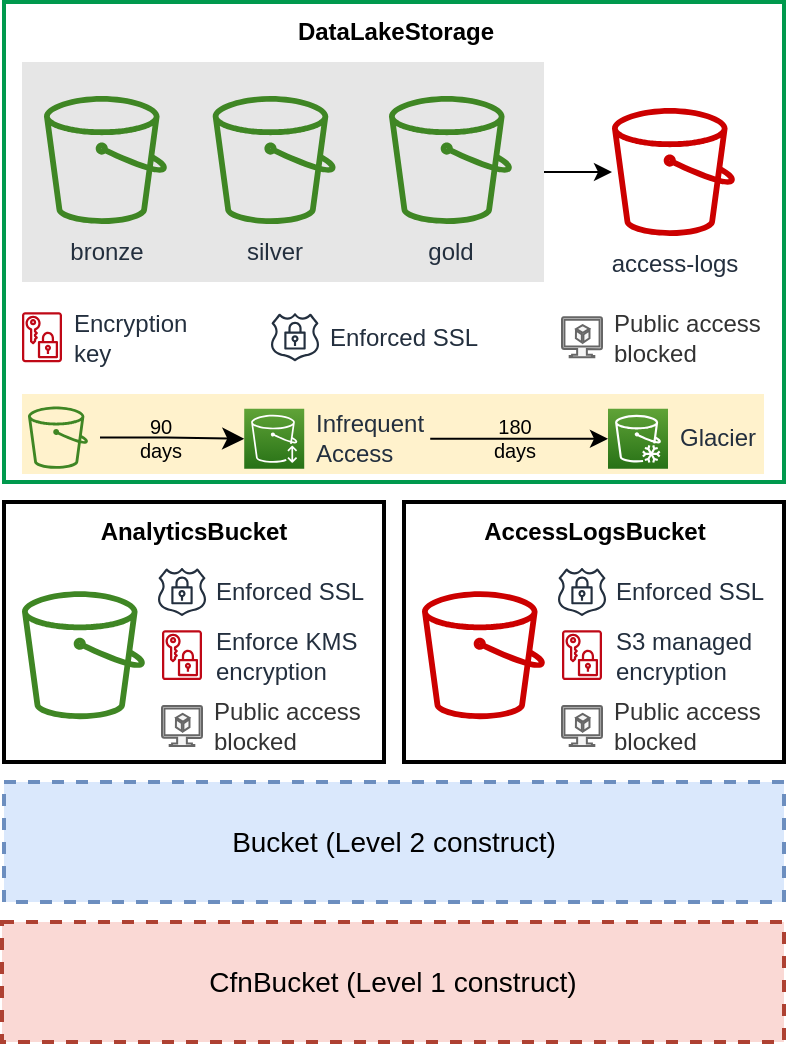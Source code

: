 <mxfile version="21.6.9" type="device" pages="3">
  <diagram id="8QoGL5_KE23dWj9nmXSr" name="adsf-data-lake">
    <mxGraphModel dx="1710" dy="-2157" grid="1" gridSize="10" guides="1" tooltips="1" connect="1" arrows="1" fold="1" page="1" pageScale="1" pageWidth="850" pageHeight="1100" math="0" shadow="0">
      <root>
        <mxCell id="0" />
        <mxCell id="1" parent="0" />
        <mxCell id="kRMHfiHr7dQ66X-y3se4-2" value="" style="rounded=0;whiteSpace=wrap;html=1;labelBackgroundColor=none;labelBorderColor=none;strokeColor=#00994D;strokeWidth=2;fontSize=12;fontColor=#000000;fillColor=none;verticalAlign=top;" vertex="1" parent="1">
          <mxGeometry x="201" y="3430" width="390" height="240" as="geometry" />
        </mxCell>
        <mxCell id="kRMHfiHr7dQ66X-y3se4-39" value="" style="rounded=0;whiteSpace=wrap;html=1;dashed=1;strokeColor=none;fillColor=#fff2cc;" vertex="1" parent="1">
          <mxGeometry x="210" y="3626" width="371" height="40" as="geometry" />
        </mxCell>
        <mxCell id="kRMHfiHr7dQ66X-y3se4-8" value="Bucket (Level 2 construct)" style="rounded=0;whiteSpace=wrap;html=1;fillColor=#dae8fc;strokeColor=#6c8ebf;fontSize=14;dashed=1;strokeWidth=2;" vertex="1" parent="1">
          <mxGeometry x="201" y="3820" width="390" height="60" as="geometry" />
        </mxCell>
        <mxCell id="kRMHfiHr7dQ66X-y3se4-9" value="CfnBucket (Level 1 construct)" style="rounded=0;whiteSpace=wrap;html=1;fillColor=#fad9d5;strokeColor=#ae4132;fontSize=14;dashed=1;strokeWidth=2;" vertex="1" parent="1">
          <mxGeometry x="200" y="3890" width="391" height="60" as="geometry" />
        </mxCell>
        <mxCell id="kRMHfiHr7dQ66X-y3se4-10" value="" style="rounded=0;whiteSpace=wrap;html=1;labelPosition=center;verticalLabelPosition=middle;align=center;verticalAlign=middle;horizontal=1;spacingBottom=34;strokeWidth=2;" vertex="1" parent="1">
          <mxGeometry x="201" y="3680" width="190" height="130" as="geometry" />
        </mxCell>
        <mxCell id="kRMHfiHr7dQ66X-y3se4-27" style="edgeStyle=orthogonalEdgeStyle;rounded=0;orthogonalLoop=1;jettySize=auto;html=1;exitX=1;exitY=0.5;exitDx=0;exitDy=0;" edge="1" parent="1" source="kRMHfiHr7dQ66X-y3se4-3" target="kRMHfiHr7dQ66X-y3se4-26">
          <mxGeometry relative="1" as="geometry" />
        </mxCell>
        <mxCell id="kRMHfiHr7dQ66X-y3se4-3" value="" style="rounded=0;whiteSpace=wrap;html=1;dashed=1;fontColor=#000000;strokeColor=none;fillColor=#E6E6E6;" vertex="1" parent="1">
          <mxGeometry x="210" y="3460" width="261" height="110" as="geometry" />
        </mxCell>
        <mxCell id="kRMHfiHr7dQ66X-y3se4-4" value="bronze" style="sketch=0;outlineConnect=0;fontColor=#232F3E;gradientColor=none;fillColor=#3F8624;strokeColor=none;dashed=0;verticalLabelPosition=bottom;verticalAlign=top;align=center;html=1;fontSize=12;fontStyle=0;aspect=fixed;pointerEvents=1;shape=mxgraph.aws4.bucket;" vertex="1" parent="1">
          <mxGeometry x="221" y="3477" width="61.5" height="64" as="geometry" />
        </mxCell>
        <mxCell id="kRMHfiHr7dQ66X-y3se4-5" value="silver" style="sketch=0;outlineConnect=0;fontColor=#232F3E;gradientColor=none;fillColor=#3F8624;strokeColor=none;dashed=0;verticalLabelPosition=bottom;verticalAlign=top;align=center;html=1;fontSize=12;fontStyle=0;aspect=fixed;pointerEvents=1;shape=mxgraph.aws4.bucket;" vertex="1" parent="1">
          <mxGeometry x="305.36" y="3477" width="61.5" height="64" as="geometry" />
        </mxCell>
        <mxCell id="kRMHfiHr7dQ66X-y3se4-6" value="&lt;div&gt;Encryption&lt;/div&gt;&lt;div&gt;key&lt;br&gt;&lt;/div&gt;" style="sketch=0;outlineConnect=0;fontColor=#232F3E;gradientColor=none;fillColor=#BF0816;strokeColor=none;dashed=0;verticalLabelPosition=middle;verticalAlign=middle;align=left;html=1;fontSize=12;fontStyle=0;aspect=fixed;pointerEvents=1;shape=mxgraph.aws4.data_encryption_key;rounded=1;labelBackgroundColor=none;labelBorderColor=none;strokeWidth=2;labelPosition=right;spacingLeft=4;" vertex="1" parent="1">
          <mxGeometry x="210" y="3585" width="20" height="25.22" as="geometry" />
        </mxCell>
        <mxCell id="kRMHfiHr7dQ66X-y3se4-11" value="" style="sketch=0;outlineConnect=0;fontColor=#232F3E;gradientColor=none;fillColor=#3F8624;strokeColor=none;dashed=0;verticalLabelPosition=bottom;verticalAlign=top;align=center;html=1;fontSize=12;fontStyle=0;aspect=fixed;pointerEvents=1;shape=mxgraph.aws4.bucket;" vertex="1" parent="1">
          <mxGeometry x="210" y="3724.58" width="61.5" height="64" as="geometry" />
        </mxCell>
        <mxCell id="kRMHfiHr7dQ66X-y3se4-13" value="&lt;div&gt;Enforced SSL&lt;/div&gt;" style="sketch=0;outlineConnect=0;fontColor=#232F3E;gradientColor=none;strokeColor=#232F3E;fillColor=#ffffff;dashed=0;verticalLabelPosition=middle;verticalAlign=middle;align=left;html=1;fontSize=12;fontStyle=0;aspect=fixed;shape=mxgraph.aws4.resourceIcon;resIcon=mxgraph.aws4.ssl_padlock;labelPosition=right;spacingLeft=0;" vertex="1" parent="1">
          <mxGeometry x="275.0" y="3710" width="30" height="30" as="geometry" />
        </mxCell>
        <mxCell id="kRMHfiHr7dQ66X-y3se4-14" value="&lt;div&gt;Enforce KMS&lt;/div&gt;&lt;div&gt;encryption&lt;br&gt;&lt;/div&gt;" style="sketch=0;outlineConnect=0;fontColor=#232F3E;gradientColor=none;fillColor=#BF0816;strokeColor=none;dashed=0;verticalLabelPosition=middle;verticalAlign=middle;align=left;html=1;fontSize=12;fontStyle=0;aspect=fixed;pointerEvents=1;shape=mxgraph.aws4.data_encryption_key;labelPosition=right;spacingRight=4;spacingLeft=5;" vertex="1" parent="1">
          <mxGeometry x="280" y="3744" width="20" height="25.16" as="geometry" />
        </mxCell>
        <mxCell id="kRMHfiHr7dQ66X-y3se4-16" value="AnalyticsBucket" style="text;html=1;strokeColor=none;fillColor=none;align=center;verticalAlign=middle;whiteSpace=wrap;rounded=0;fontStyle=1" vertex="1" parent="1">
          <mxGeometry x="216" y="3680" width="160" height="30" as="geometry" />
        </mxCell>
        <mxCell id="kRMHfiHr7dQ66X-y3se4-17" value="" style="rounded=0;whiteSpace=wrap;html=1;labelPosition=center;verticalLabelPosition=middle;align=center;verticalAlign=middle;horizontal=1;spacingBottom=34;strokeWidth=2;" vertex="1" parent="1">
          <mxGeometry x="401" y="3680" width="190" height="130" as="geometry" />
        </mxCell>
        <mxCell id="kRMHfiHr7dQ66X-y3se4-18" value="" style="sketch=0;outlineConnect=0;fontColor=#232F3E;gradientColor=none;fillColor=#CC0000;strokeColor=none;dashed=0;verticalLabelPosition=bottom;verticalAlign=top;align=center;html=1;fontSize=12;fontStyle=0;aspect=fixed;pointerEvents=1;shape=mxgraph.aws4.bucket;" vertex="1" parent="1">
          <mxGeometry x="410" y="3724.58" width="61.5" height="64" as="geometry" />
        </mxCell>
        <mxCell id="kRMHfiHr7dQ66X-y3se4-19" value="&lt;div&gt;Enforced SSL&lt;/div&gt;" style="sketch=0;outlineConnect=0;fontColor=#232F3E;gradientColor=none;strokeColor=#232F3E;fillColor=#ffffff;dashed=0;verticalLabelPosition=middle;verticalAlign=middle;align=left;html=1;fontSize=12;fontStyle=0;aspect=fixed;shape=mxgraph.aws4.resourceIcon;resIcon=mxgraph.aws4.ssl_padlock;labelPosition=right;spacingLeft=0;" vertex="1" parent="1">
          <mxGeometry x="475.0" y="3710" width="30" height="30" as="geometry" />
        </mxCell>
        <mxCell id="kRMHfiHr7dQ66X-y3se4-20" value="&lt;div&gt;S3 managed&lt;/div&gt;&lt;div&gt;encryption&lt;br&gt;&lt;/div&gt;" style="sketch=0;outlineConnect=0;fontColor=#232F3E;gradientColor=none;fillColor=#BF0816;strokeColor=none;dashed=0;verticalLabelPosition=middle;verticalAlign=middle;align=left;html=1;fontSize=12;fontStyle=0;aspect=fixed;pointerEvents=1;shape=mxgraph.aws4.data_encryption_key;labelPosition=right;spacingRight=4;spacingLeft=5;" vertex="1" parent="1">
          <mxGeometry x="480" y="3744" width="20" height="25.16" as="geometry" />
        </mxCell>
        <mxCell id="kRMHfiHr7dQ66X-y3se4-21" value="AccessLogsBucket" style="text;html=1;strokeColor=none;fillColor=none;align=center;verticalAlign=middle;whiteSpace=wrap;rounded=0;fontStyle=1;strokeWidth=3;" vertex="1" parent="1">
          <mxGeometry x="393.5" y="3680" width="205" height="30" as="geometry" />
        </mxCell>
        <mxCell id="kRMHfiHr7dQ66X-y3se4-24" value="DataLakeStorage" style="text;html=1;strokeColor=none;fillColor=none;align=center;verticalAlign=middle;whiteSpace=wrap;rounded=0;fontStyle=1" vertex="1" parent="1">
          <mxGeometry x="317.11" y="3430" width="160" height="30" as="geometry" />
        </mxCell>
        <mxCell id="kRMHfiHr7dQ66X-y3se4-25" value="gold" style="sketch=0;outlineConnect=0;fontColor=#232F3E;gradientColor=none;fillColor=#3F8624;strokeColor=none;dashed=0;verticalLabelPosition=bottom;verticalAlign=top;align=center;html=1;fontSize=12;fontStyle=0;aspect=fixed;pointerEvents=1;shape=mxgraph.aws4.bucket;" vertex="1" parent="1">
          <mxGeometry x="393.5" y="3477" width="61.5" height="64" as="geometry" />
        </mxCell>
        <mxCell id="kRMHfiHr7dQ66X-y3se4-26" value="access-logs" style="sketch=0;outlineConnect=0;fontColor=#232F3E;gradientColor=none;fillColor=#CC0000;strokeColor=none;dashed=0;verticalLabelPosition=bottom;verticalAlign=top;align=center;html=1;fontSize=12;fontStyle=0;aspect=fixed;pointerEvents=1;shape=mxgraph.aws4.bucket;" vertex="1" parent="1">
          <mxGeometry x="505" y="3483" width="61.5" height="64" as="geometry" />
        </mxCell>
        <mxCell id="kRMHfiHr7dQ66X-y3se4-28" value="&lt;div&gt;Enforced SSL&lt;/div&gt;" style="sketch=0;outlineConnect=0;fontColor=#232F3E;gradientColor=none;strokeColor=#232F3E;fillColor=#ffffff;dashed=0;verticalLabelPosition=middle;verticalAlign=middle;align=left;html=1;fontSize=12;fontStyle=0;aspect=fixed;shape=mxgraph.aws4.resourceIcon;resIcon=mxgraph.aws4.ssl_padlock;labelPosition=right;spacingLeft=0;" vertex="1" parent="1">
          <mxGeometry x="331.5" y="3582.61" width="30" height="30" as="geometry" />
        </mxCell>
        <mxCell id="kRMHfiHr7dQ66X-y3se4-37" style="edgeStyle=orthogonalEdgeStyle;rounded=0;orthogonalLoop=1;jettySize=auto;html=1;sourcePerimeterSpacing=63;" edge="1" parent="1" source="kRMHfiHr7dQ66X-y3se4-29" target="kRMHfiHr7dQ66X-y3se4-36">
          <mxGeometry relative="1" as="geometry" />
        </mxCell>
        <mxCell id="kRMHfiHr7dQ66X-y3se4-29" value="&lt;div style=&quot;font-size: 12px;&quot;&gt;Infrequent&lt;/div&gt;&lt;div style=&quot;font-size: 12px;&quot;&gt;Access&lt;br style=&quot;font-size: 12px;&quot;&gt;&lt;/div&gt;" style="sketch=0;points=[[0,0,0],[0.25,0,0],[0.5,0,0],[0.75,0,0],[1,0,0],[0,1,0],[0.25,1,0],[0.5,1,0],[0.75,1,0],[1,1,0],[0,0.25,0],[0,0.5,0],[0,0.75,0],[1,0.25,0],[1,0.5,0],[1,0.75,0]];outlineConnect=0;fontColor=#232F3E;gradientColor=#60A337;gradientDirection=north;fillColor=#277116;strokeColor=#ffffff;dashed=0;verticalLabelPosition=middle;verticalAlign=middle;align=left;html=1;fontSize=12;fontStyle=0;aspect=fixed;shape=mxgraph.aws4.resourceIcon;resIcon=mxgraph.aws4.infrequent_access_storage_class;labelPosition=right;spacingLeft=4;" vertex="1" parent="1">
          <mxGeometry x="321.11" y="3633.4" width="30" height="30" as="geometry" />
        </mxCell>
        <mxCell id="kRMHfiHr7dQ66X-y3se4-33" style="edgeStyle=orthogonalEdgeStyle;rounded=0;orthogonalLoop=1;jettySize=auto;html=1;sourcePerimeterSpacing=6;endSize=8;" edge="1" parent="1" source="kRMHfiHr7dQ66X-y3se4-30" target="kRMHfiHr7dQ66X-y3se4-29">
          <mxGeometry relative="1" as="geometry" />
        </mxCell>
        <mxCell id="kRMHfiHr7dQ66X-y3se4-34" value="&lt;div&gt;90&lt;/div&gt;&lt;div&gt;days&lt;/div&gt;" style="edgeLabel;html=1;align=center;verticalAlign=middle;resizable=0;points=[];fontSize=10;labelBackgroundColor=none;" vertex="1" connectable="0" parent="kRMHfiHr7dQ66X-y3se4-33">
          <mxGeometry x="0.201" y="2" relative="1" as="geometry">
            <mxPoint x="-13" y="1" as="offset" />
          </mxGeometry>
        </mxCell>
        <mxCell id="kRMHfiHr7dQ66X-y3se4-30" value="" style="sketch=0;outlineConnect=0;fontColor=#232F3E;gradientColor=none;fillColor=#3F8624;strokeColor=none;dashed=0;verticalLabelPosition=bottom;verticalAlign=top;align=center;html=1;fontSize=12;fontStyle=0;aspect=fixed;pointerEvents=1;shape=mxgraph.aws4.bucket;" vertex="1" parent="1">
          <mxGeometry x="213" y="3632.19" width="30" height="31.21" as="geometry" />
        </mxCell>
        <mxCell id="kRMHfiHr7dQ66X-y3se4-36" value="Glacier" style="sketch=0;points=[[0,0,0],[0.25,0,0],[0.5,0,0],[0.75,0,0],[1,0,0],[0,1,0],[0.25,1,0],[0.5,1,0],[0.75,1,0],[1,1,0],[0,0.25,0],[0,0.5,0],[0,0.75,0],[1,0.25,0],[1,0.5,0],[1,0.75,0]];outlineConnect=0;fontColor=#232F3E;gradientColor=#60A337;gradientDirection=north;fillColor=#277116;strokeColor=#ffffff;dashed=0;verticalLabelPosition=middle;verticalAlign=middle;align=left;html=1;fontSize=12;fontStyle=0;aspect=fixed;shape=mxgraph.aws4.resourceIcon;resIcon=mxgraph.aws4.glacier;labelPosition=right;spacingLeft=4;" vertex="1" parent="1">
          <mxGeometry x="503" y="3633.4" width="30" height="30" as="geometry" />
        </mxCell>
        <mxCell id="kRMHfiHr7dQ66X-y3se4-38" value="&lt;div&gt;180&lt;/div&gt;&lt;div&gt;days&lt;/div&gt;" style="edgeLabel;html=1;align=center;verticalAlign=middle;resizable=0;points=[];fontSize=10;labelBackgroundColor=none;" vertex="1" connectable="0" parent="1">
          <mxGeometry x="294.004" y="3655.424" as="geometry">
            <mxPoint x="162" y="-8" as="offset" />
          </mxGeometry>
        </mxCell>
        <mxCell id="kRMHfiHr7dQ66X-y3se4-40" value="&lt;div&gt;Public access&lt;/div&gt;&lt;div&gt;blocked&lt;br&gt;&lt;/div&gt;" style="verticalLabelPosition=middle;html=1;verticalAlign=middle;align=left;strokeColor=#666666;fillColor=#f5f5f5;shape=mxgraph.azure.virtual_machine_feature;pointerEvents=1;fontColor=#333333;labelPosition=right;spacingLeft=4;" vertex="1" parent="1">
          <mxGeometry x="480" y="3587.61" width="20" height="20" as="geometry" />
        </mxCell>
        <mxCell id="kRMHfiHr7dQ66X-y3se4-41" value="&lt;div&gt;Public access&lt;/div&gt;&lt;div&gt;blocked&lt;br&gt;&lt;/div&gt;" style="verticalLabelPosition=middle;html=1;verticalAlign=middle;align=left;strokeColor=#666666;fillColor=#f5f5f5;shape=mxgraph.azure.virtual_machine_feature;pointerEvents=1;fontColor=#333333;labelPosition=right;spacingLeft=4;" vertex="1" parent="1">
          <mxGeometry x="280" y="3782" width="20" height="20" as="geometry" />
        </mxCell>
        <mxCell id="kRMHfiHr7dQ66X-y3se4-42" value="&lt;div&gt;Public access&lt;/div&gt;&lt;div&gt;blocked&lt;br&gt;&lt;/div&gt;" style="verticalLabelPosition=middle;html=1;verticalAlign=middle;align=left;strokeColor=#666666;fillColor=#f5f5f5;shape=mxgraph.azure.virtual_machine_feature;pointerEvents=1;fontColor=#333333;labelPosition=right;spacingLeft=4;" vertex="1" parent="1">
          <mxGeometry x="480" y="3782" width="20" height="20" as="geometry" />
        </mxCell>
      </root>
    </mxGraphModel>
  </diagram>
  <diagram id="Vlrb12W_S6oZ7JnPwWX3" name="adsf-data-catalog">
    <mxGraphModel dx="1578" dy="-2245" grid="1" gridSize="10" guides="1" tooltips="1" connect="1" arrows="1" fold="1" page="1" pageScale="1" pageWidth="850" pageHeight="1100" math="0" shadow="0">
      <root>
        <mxCell id="0" />
        <mxCell id="1" parent="0" />
        <mxCell id="nHiqci7y5wepmIj_4Yfp-1" value="" style="rounded=0;whiteSpace=wrap;html=1;labelBackgroundColor=none;labelBorderColor=none;strokeColor=#00994D;strokeWidth=2;fontSize=12;fontColor=#000000;fillColor=none;verticalAlign=top;" vertex="1" parent="1">
          <mxGeometry x="230" y="3370" width="390" height="240" as="geometry" />
        </mxCell>
        <mxCell id="nHiqci7y5wepmIj_4Yfp-2" value="" style="rounded=0;whiteSpace=wrap;html=1;fillColor=none;strokeColor=#4c27aa;strokeWidth=2;" vertex="1" parent="1">
          <mxGeometry x="240" y="3403.08" width="230" height="196.92" as="geometry" />
        </mxCell>
        <mxCell id="nHiqci7y5wepmIj_4Yfp-3" value="DataCatalogDatabase" style="text;html=1;strokeColor=none;fillColor=none;align=center;verticalAlign=middle;whiteSpace=wrap;rounded=0;fontStyle=1" vertex="1" parent="1">
          <mxGeometry x="345" y="3370" width="160" height="30" as="geometry" />
        </mxCell>
        <mxCell id="nHiqci7y5wepmIj_4Yfp-4" value="Glue Data Catalog" style="sketch=0;outlineConnect=0;fontColor=#232F3E;gradientColor=none;fillColor=#4D27AA;strokeColor=none;dashed=0;verticalLabelPosition=middle;verticalAlign=top;align=left;html=1;fontSize=12;fontStyle=0;aspect=fixed;pointerEvents=1;shape=mxgraph.aws4.glue_data_catalog;labelPosition=right;spacingBottom=0;spacingTop=-2;spacingLeft=7;" vertex="1" parent="1">
          <mxGeometry x="247" y="3410" width="30" height="32.5" as="geometry" />
        </mxCell>
        <mxCell id="nHiqci7y5wepmIj_4Yfp-5" style="edgeStyle=orthogonalEdgeStyle;rounded=0;orthogonalLoop=1;jettySize=auto;html=1;strokeWidth=2;" edge="1" parent="1" source="nHiqci7y5wepmIj_4Yfp-7" target="nHiqci7y5wepmIj_4Yfp-12">
          <mxGeometry relative="1" as="geometry" />
        </mxCell>
        <mxCell id="nHiqci7y5wepmIj_4Yfp-6" style="edgeStyle=orthogonalEdgeStyle;rounded=0;orthogonalLoop=1;jettySize=auto;html=1;strokeWidth=2;targetPerimeterSpacing=2;sourcePerimeterSpacing=14;" edge="1" parent="1" source="nHiqci7y5wepmIj_4Yfp-7" target="nHiqci7y5wepmIj_4Yfp-10">
          <mxGeometry relative="1" as="geometry" />
        </mxCell>
        <mxCell id="nHiqci7y5wepmIj_4Yfp-7" value="Crawler" style="sketch=0;outlineConnect=0;fontColor=#232F3E;gradientColor=none;fillColor=#4D27AA;strokeColor=none;dashed=0;verticalLabelPosition=bottom;verticalAlign=top;align=center;html=1;fontSize=12;fontStyle=0;aspect=fixed;pointerEvents=1;shape=mxgraph.aws4.glue_crawlers;spacingTop=-6;" vertex="1" parent="1">
          <mxGeometry x="520" y="3450.18" width="50" height="50" as="geometry" />
        </mxCell>
        <mxCell id="nHiqci7y5wepmIj_4Yfp-8" value="&lt;div&gt;CfnDatabase&lt;/div&gt;&lt;div&gt;(Level 1 construct)&lt;/div&gt;" style="rounded=0;whiteSpace=wrap;html=1;fillColor=#fad9d5;strokeColor=#ae4132;fontSize=14;dashed=1;strokeWidth=2;" vertex="1" parent="1">
          <mxGeometry x="230" y="3624" width="190" height="60" as="geometry" />
        </mxCell>
        <mxCell id="nHiqci7y5wepmIj_4Yfp-9" value="&lt;div&gt;CfnCrawler&lt;/div&gt;&lt;div&gt;(Level 1 construct)&lt;/div&gt;" style="rounded=0;whiteSpace=wrap;html=1;fillColor=#fad9d5;strokeColor=#ae4132;fontSize=14;dashed=1;strokeWidth=2;" vertex="1" parent="1">
          <mxGeometry x="430" y="3624" width="190" height="60" as="geometry" />
        </mxCell>
        <mxCell id="nHiqci7y5wepmIj_4Yfp-10" value="Location bucket" style="sketch=0;outlineConnect=0;fontColor=#232F3E;gradientColor=none;fillColor=#3f8624;strokeColor=none;dashed=1;verticalLabelPosition=bottom;verticalAlign=top;align=center;html=1;fontSize=12;fontStyle=0;aspect=fixed;pointerEvents=1;shape=mxgraph.aws4.bucket;fillStyle=auto;" vertex="1" parent="1">
          <mxGeometry x="525" y="3540" width="40" height="41.63" as="geometry" />
        </mxCell>
        <mxCell id="nHiqci7y5wepmIj_4Yfp-11" value="" style="rounded=0;whiteSpace=wrap;html=1;fillColor=none;strokeColor=#4d27aa;dashed=1;" vertex="1" parent="1">
          <mxGeometry x="250" y="3490" width="210" height="100" as="geometry" />
        </mxCell>
        <mxCell id="nHiqci7y5wepmIj_4Yfp-12" value="Database" style="html=1;verticalLabelPosition=bottom;align=center;labelBackgroundColor=#ffffff;verticalAlign=top;strokeWidth=2;strokeColor=#4D27AA;shadow=0;dashed=0;shape=mxgraph.ios7.icons.data;rounded=1;labelBorderColor=#FFFFFF;fontSize=12;fontColor=#000000;fillColor=default;gradientColor=none;labelPosition=center;spacingLeft=4;aspect=fixed;" vertex="1" parent="1">
          <mxGeometry x="330" y="3450" width="50" height="50.18" as="geometry" />
        </mxCell>
        <mxCell id="nHiqci7y5wepmIj_4Yfp-13" value="" style="sketch=0;outlineConnect=0;fontColor=#232F3E;gradientColor=none;fillColor=#A3A3A3;strokeColor=none;dashed=0;verticalLabelPosition=bottom;verticalAlign=top;align=center;html=1;fontSize=12;fontStyle=0;aspect=fixed;pointerEvents=1;shape=mxgraph.aws4.table;" vertex="1" parent="1">
          <mxGeometry x="285" y="3534.41" width="37.78" height="37.78" as="geometry" />
        </mxCell>
        <mxCell id="nHiqci7y5wepmIj_4Yfp-14" value="" style="sketch=0;outlineConnect=0;fontColor=#232F3E;gradientColor=none;fillColor=#A3A3A3;strokeColor=none;dashed=0;verticalLabelPosition=bottom;verticalAlign=top;align=center;html=1;fontSize=12;fontStyle=0;aspect=fixed;pointerEvents=1;shape=mxgraph.aws4.table;" vertex="1" parent="1">
          <mxGeometry x="335" y="3534.41" width="37.78" height="37.78" as="geometry" />
        </mxCell>
        <mxCell id="nHiqci7y5wepmIj_4Yfp-15" value="" style="sketch=0;outlineConnect=0;fontColor=#232F3E;gradientColor=none;fillColor=#A3A3A3;strokeColor=none;dashed=0;verticalLabelPosition=bottom;verticalAlign=top;align=center;html=1;fontSize=12;fontStyle=0;aspect=fixed;pointerEvents=1;shape=mxgraph.aws4.table;" vertex="1" parent="1">
          <mxGeometry x="385" y="3534.41" width="37.78" height="37.78" as="geometry" />
        </mxCell>
      </root>
    </mxGraphModel>
  </diagram>
  <diagram id="i7HBYi7g8EeDxkwGBpo9" name="adsf-spark-runtime">
    <mxGraphModel dx="176" dy="-2614" grid="1" gridSize="10" guides="1" tooltips="1" connect="1" arrows="1" fold="1" page="1" pageScale="1" pageWidth="850" pageHeight="1100" math="0" shadow="0">
      <root>
        <mxCell id="0" />
        <mxCell id="1" parent="0" />
        <mxCell id="0DlgXOf5-Aflz_P1ptAj-1" value="" style="rounded=0;whiteSpace=wrap;html=1;labelBackgroundColor=none;labelBorderColor=none;strokeColor=#00994D;strokeWidth=2;fontSize=12;fontColor=#000000;fillColor=none;verticalAlign=top;" vertex="1" parent="1">
          <mxGeometry x="1040" y="3340" width="390" height="240" as="geometry" />
        </mxCell>
        <mxCell id="0DlgXOf5-Aflz_P1ptAj-2" value="SparkRuntimeServerless" style="text;html=1;strokeColor=none;fillColor=none;align=center;verticalAlign=middle;whiteSpace=wrap;rounded=0;fontStyle=1" vertex="1" parent="1">
          <mxGeometry x="1155" y="3340" width="160" height="30" as="geometry" />
        </mxCell>
        <mxCell id="0DlgXOf5-Aflz_P1ptAj-3" value="&lt;div&gt;CfnApplication&lt;/div&gt;&lt;div&gt;(Level 1 construct)&lt;/div&gt;" style="rounded=0;whiteSpace=wrap;html=1;fillColor=#fad9d5;strokeColor=#ae4132;fontSize=14;dashed=1;strokeWidth=2;" vertex="1" parent="1">
          <mxGeometry x="1040" y="3594" width="390" height="60" as="geometry" />
        </mxCell>
        <mxCell id="0DlgXOf5-Aflz_P1ptAj-4" value="&lt;div&gt;Spark EMR Serverless&lt;/div&gt;&lt;div&gt;Application&lt;br&gt;&lt;/div&gt;" style="sketch=0;points=[[0,0,0],[0.25,0,0],[0.5,0,0],[0.75,0,0],[1,0,0],[0,1,0],[0.25,1,0],[0.5,1,0],[0.75,1,0],[1,1,0],[0,0.25,0],[0,0.5,0],[0,0.75,0],[1,0.25,0],[1,0.5,0],[1,0.75,0]];outlineConnect=0;fontColor=#232F3E;gradientColor=#945DF2;gradientDirection=north;fillColor=#5A30B5;strokeColor=#ffffff;dashed=0;verticalLabelPosition=bottom;verticalAlign=top;align=center;html=1;fontSize=12;fontStyle=0;aspect=fixed;shape=mxgraph.aws4.resourceIcon;resIcon=mxgraph.aws4.emr;" vertex="1" parent="1">
          <mxGeometry x="1090" y="3373" width="50" height="50" as="geometry" />
        </mxCell>
        <mxCell id="0DlgXOf5-Aflz_P1ptAj-5" value="CreateExecutionRole" style="rounded=0;whiteSpace=wrap;html=1;fillColor=none;labelPosition=center;verticalLabelPosition=top;align=center;verticalAlign=bottom;spacingTop=0;spacingBottom=-23;strokeWidth=2;dashed=1;strokeColor=#919191;" vertex="1" parent="1">
          <mxGeometry x="1200" y="3373" width="210" height="87" as="geometry" />
        </mxCell>
        <mxCell id="0DlgXOf5-Aflz_P1ptAj-6" value="grantJobExecution" style="rounded=0;whiteSpace=wrap;html=1;labelPosition=center;verticalLabelPosition=top;align=center;verticalAlign=bottom;spacingTop=0;spacingBottom=-23;strokeWidth=2;dashed=1;strokeColor=#919191;fillColor=none;" vertex="1" parent="1">
          <mxGeometry x="1200" y="3480" width="120" height="90" as="geometry" />
        </mxCell>
        <mxCell id="0DlgXOf5-Aflz_P1ptAj-7" value="Policy" style="sketch=0;outlineConnect=0;fontColor=#232F3E;gradientColor=none;fillColor=#3F8624;strokeColor=none;dashed=0;verticalLabelPosition=bottom;verticalAlign=top;align=center;html=1;fontSize=12;fontStyle=0;aspect=fixed;pointerEvents=1;shape=mxgraph.aws4.policy;spacingBottom=0;spacingTop=-4;" vertex="1" parent="1">
          <mxGeometry x="1240" y="3401.82" width="40" height="34.36" as="geometry" />
        </mxCell>
        <mxCell id="0DlgXOf5-Aflz_P1ptAj-8" style="edgeStyle=orthogonalEdgeStyle;rounded=0;orthogonalLoop=1;jettySize=auto;html=1;strokeWidth=2;targetPerimeterSpacing=2;" edge="1" parent="1" source="0DlgXOf5-Aflz_P1ptAj-10" target="0DlgXOf5-Aflz_P1ptAj-7">
          <mxGeometry relative="1" as="geometry" />
        </mxCell>
        <mxCell id="0DlgXOf5-Aflz_P1ptAj-9" style="edgeStyle=orthogonalEdgeStyle;rounded=0;orthogonalLoop=1;jettySize=auto;html=1;strokeWidth=2;sourcePerimeterSpacing=20;" edge="1" parent="1" source="0DlgXOf5-Aflz_P1ptAj-10" target="0DlgXOf5-Aflz_P1ptAj-12">
          <mxGeometry relative="1" as="geometry">
            <Array as="points">
              <mxPoint x="1340" y="3535" />
            </Array>
          </mxGeometry>
        </mxCell>
        <mxCell id="0DlgXOf5-Aflz_P1ptAj-10" value="Execution role" style="sketch=0;outlineConnect=0;fontColor=#232F3E;gradientColor=none;fillColor=#BF0816;strokeColor=none;dashed=0;verticalLabelPosition=bottom;verticalAlign=top;align=center;html=1;fontSize=12;fontStyle=0;aspect=fixed;pointerEvents=1;shape=mxgraph.aws4.role;" vertex="1" parent="1">
          <mxGeometry x="1315" y="3404.9" width="50" height="28.2" as="geometry" />
        </mxCell>
        <mxCell id="0DlgXOf5-Aflz_P1ptAj-11" style="edgeStyle=orthogonalEdgeStyle;rounded=0;orthogonalLoop=1;jettySize=auto;html=1;strokeWidth=2;targetPerimeterSpacing=35;" edge="1" parent="1" source="0DlgXOf5-Aflz_P1ptAj-12" target="0DlgXOf5-Aflz_P1ptAj-4">
          <mxGeometry relative="1" as="geometry" />
        </mxCell>
        <mxCell id="0DlgXOf5-Aflz_P1ptAj-12" value="" style="sketch=0;outlineConnect=0;fontColor=#232F3E;gradientColor=none;fillColor=#BF0816;strokeColor=none;dashed=0;verticalLabelPosition=bottom;verticalAlign=top;align=center;html=1;fontSize=12;fontStyle=0;aspect=fixed;pointerEvents=1;shape=mxgraph.aws4.permissions;" vertex="1" parent="1">
          <mxGeometry x="1240" y="3509.68" width="40" height="50.32" as="geometry" />
        </mxCell>
      </root>
    </mxGraphModel>
  </diagram>
</mxfile>
